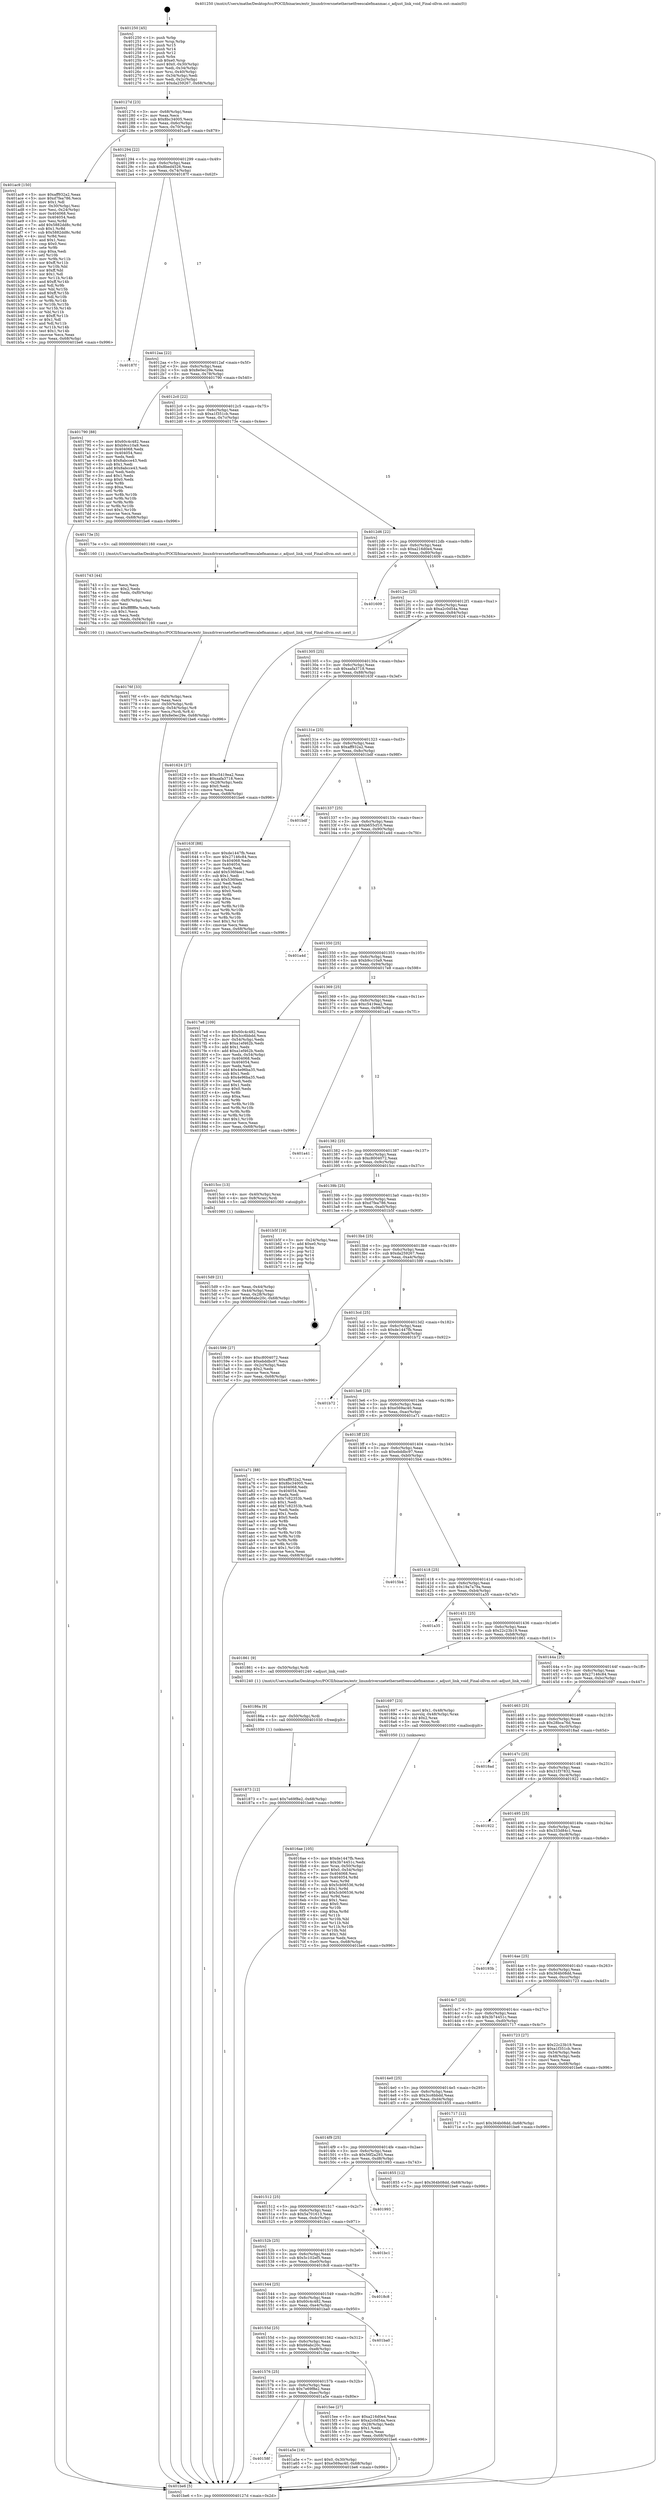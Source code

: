 digraph "0x401250" {
  label = "0x401250 (/mnt/c/Users/mathe/Desktop/tcc/POCII/binaries/extr_linuxdriversnetethernetfreescalefmanmac.c_adjust_link_void_Final-ollvm.out::main(0))"
  labelloc = "t"
  node[shape=record]

  Entry [label="",width=0.3,height=0.3,shape=circle,fillcolor=black,style=filled]
  "0x40127d" [label="{
     0x40127d [23]\l
     | [instrs]\l
     &nbsp;&nbsp;0x40127d \<+3\>: mov -0x68(%rbp),%eax\l
     &nbsp;&nbsp;0x401280 \<+2\>: mov %eax,%ecx\l
     &nbsp;&nbsp;0x401282 \<+6\>: sub $0x8bc34005,%ecx\l
     &nbsp;&nbsp;0x401288 \<+3\>: mov %eax,-0x6c(%rbp)\l
     &nbsp;&nbsp;0x40128b \<+3\>: mov %ecx,-0x70(%rbp)\l
     &nbsp;&nbsp;0x40128e \<+6\>: je 0000000000401ac9 \<main+0x879\>\l
  }"]
  "0x401ac9" [label="{
     0x401ac9 [150]\l
     | [instrs]\l
     &nbsp;&nbsp;0x401ac9 \<+5\>: mov $0xaff932a2,%eax\l
     &nbsp;&nbsp;0x401ace \<+5\>: mov $0xd7fea786,%ecx\l
     &nbsp;&nbsp;0x401ad3 \<+2\>: mov $0x1,%dl\l
     &nbsp;&nbsp;0x401ad5 \<+3\>: mov -0x30(%rbp),%esi\l
     &nbsp;&nbsp;0x401ad8 \<+3\>: mov %esi,-0x24(%rbp)\l
     &nbsp;&nbsp;0x401adb \<+7\>: mov 0x404068,%esi\l
     &nbsp;&nbsp;0x401ae2 \<+7\>: mov 0x404054,%edi\l
     &nbsp;&nbsp;0x401ae9 \<+3\>: mov %esi,%r8d\l
     &nbsp;&nbsp;0x401aec \<+7\>: add $0x5882dd8c,%r8d\l
     &nbsp;&nbsp;0x401af3 \<+4\>: sub $0x1,%r8d\l
     &nbsp;&nbsp;0x401af7 \<+7\>: sub $0x5882dd8c,%r8d\l
     &nbsp;&nbsp;0x401afe \<+4\>: imul %r8d,%esi\l
     &nbsp;&nbsp;0x401b02 \<+3\>: and $0x1,%esi\l
     &nbsp;&nbsp;0x401b05 \<+3\>: cmp $0x0,%esi\l
     &nbsp;&nbsp;0x401b08 \<+4\>: sete %r9b\l
     &nbsp;&nbsp;0x401b0c \<+3\>: cmp $0xa,%edi\l
     &nbsp;&nbsp;0x401b0f \<+4\>: setl %r10b\l
     &nbsp;&nbsp;0x401b13 \<+3\>: mov %r9b,%r11b\l
     &nbsp;&nbsp;0x401b16 \<+4\>: xor $0xff,%r11b\l
     &nbsp;&nbsp;0x401b1a \<+3\>: mov %r10b,%bl\l
     &nbsp;&nbsp;0x401b1d \<+3\>: xor $0xff,%bl\l
     &nbsp;&nbsp;0x401b20 \<+3\>: xor $0x1,%dl\l
     &nbsp;&nbsp;0x401b23 \<+3\>: mov %r11b,%r14b\l
     &nbsp;&nbsp;0x401b26 \<+4\>: and $0xff,%r14b\l
     &nbsp;&nbsp;0x401b2a \<+3\>: and %dl,%r9b\l
     &nbsp;&nbsp;0x401b2d \<+3\>: mov %bl,%r15b\l
     &nbsp;&nbsp;0x401b30 \<+4\>: and $0xff,%r15b\l
     &nbsp;&nbsp;0x401b34 \<+3\>: and %dl,%r10b\l
     &nbsp;&nbsp;0x401b37 \<+3\>: or %r9b,%r14b\l
     &nbsp;&nbsp;0x401b3a \<+3\>: or %r10b,%r15b\l
     &nbsp;&nbsp;0x401b3d \<+3\>: xor %r15b,%r14b\l
     &nbsp;&nbsp;0x401b40 \<+3\>: or %bl,%r11b\l
     &nbsp;&nbsp;0x401b43 \<+4\>: xor $0xff,%r11b\l
     &nbsp;&nbsp;0x401b47 \<+3\>: or $0x1,%dl\l
     &nbsp;&nbsp;0x401b4a \<+3\>: and %dl,%r11b\l
     &nbsp;&nbsp;0x401b4d \<+3\>: or %r11b,%r14b\l
     &nbsp;&nbsp;0x401b50 \<+4\>: test $0x1,%r14b\l
     &nbsp;&nbsp;0x401b54 \<+3\>: cmovne %ecx,%eax\l
     &nbsp;&nbsp;0x401b57 \<+3\>: mov %eax,-0x68(%rbp)\l
     &nbsp;&nbsp;0x401b5a \<+5\>: jmp 0000000000401be6 \<main+0x996\>\l
  }"]
  "0x401294" [label="{
     0x401294 [22]\l
     | [instrs]\l
     &nbsp;&nbsp;0x401294 \<+5\>: jmp 0000000000401299 \<main+0x49\>\l
     &nbsp;&nbsp;0x401299 \<+3\>: mov -0x6c(%rbp),%eax\l
     &nbsp;&nbsp;0x40129c \<+5\>: sub $0x8bed4526,%eax\l
     &nbsp;&nbsp;0x4012a1 \<+3\>: mov %eax,-0x74(%rbp)\l
     &nbsp;&nbsp;0x4012a4 \<+6\>: je 000000000040187f \<main+0x62f\>\l
  }"]
  Exit [label="",width=0.3,height=0.3,shape=circle,fillcolor=black,style=filled,peripheries=2]
  "0x40187f" [label="{
     0x40187f\l
  }", style=dashed]
  "0x4012aa" [label="{
     0x4012aa [22]\l
     | [instrs]\l
     &nbsp;&nbsp;0x4012aa \<+5\>: jmp 00000000004012af \<main+0x5f\>\l
     &nbsp;&nbsp;0x4012af \<+3\>: mov -0x6c(%rbp),%eax\l
     &nbsp;&nbsp;0x4012b2 \<+5\>: sub $0x8e0ec29e,%eax\l
     &nbsp;&nbsp;0x4012b7 \<+3\>: mov %eax,-0x78(%rbp)\l
     &nbsp;&nbsp;0x4012ba \<+6\>: je 0000000000401790 \<main+0x540\>\l
  }"]
  "0x40158f" [label="{
     0x40158f\l
  }", style=dashed]
  "0x401790" [label="{
     0x401790 [88]\l
     | [instrs]\l
     &nbsp;&nbsp;0x401790 \<+5\>: mov $0x60c4c482,%eax\l
     &nbsp;&nbsp;0x401795 \<+5\>: mov $0xb9cc10a9,%ecx\l
     &nbsp;&nbsp;0x40179a \<+7\>: mov 0x404068,%edx\l
     &nbsp;&nbsp;0x4017a1 \<+7\>: mov 0x404054,%esi\l
     &nbsp;&nbsp;0x4017a8 \<+2\>: mov %edx,%edi\l
     &nbsp;&nbsp;0x4017aa \<+6\>: sub $0x8abcce43,%edi\l
     &nbsp;&nbsp;0x4017b0 \<+3\>: sub $0x1,%edi\l
     &nbsp;&nbsp;0x4017b3 \<+6\>: add $0x8abcce43,%edi\l
     &nbsp;&nbsp;0x4017b9 \<+3\>: imul %edi,%edx\l
     &nbsp;&nbsp;0x4017bc \<+3\>: and $0x1,%edx\l
     &nbsp;&nbsp;0x4017bf \<+3\>: cmp $0x0,%edx\l
     &nbsp;&nbsp;0x4017c2 \<+4\>: sete %r8b\l
     &nbsp;&nbsp;0x4017c6 \<+3\>: cmp $0xa,%esi\l
     &nbsp;&nbsp;0x4017c9 \<+4\>: setl %r9b\l
     &nbsp;&nbsp;0x4017cd \<+3\>: mov %r8b,%r10b\l
     &nbsp;&nbsp;0x4017d0 \<+3\>: and %r9b,%r10b\l
     &nbsp;&nbsp;0x4017d3 \<+3\>: xor %r9b,%r8b\l
     &nbsp;&nbsp;0x4017d6 \<+3\>: or %r8b,%r10b\l
     &nbsp;&nbsp;0x4017d9 \<+4\>: test $0x1,%r10b\l
     &nbsp;&nbsp;0x4017dd \<+3\>: cmovne %ecx,%eax\l
     &nbsp;&nbsp;0x4017e0 \<+3\>: mov %eax,-0x68(%rbp)\l
     &nbsp;&nbsp;0x4017e3 \<+5\>: jmp 0000000000401be6 \<main+0x996\>\l
  }"]
  "0x4012c0" [label="{
     0x4012c0 [22]\l
     | [instrs]\l
     &nbsp;&nbsp;0x4012c0 \<+5\>: jmp 00000000004012c5 \<main+0x75\>\l
     &nbsp;&nbsp;0x4012c5 \<+3\>: mov -0x6c(%rbp),%eax\l
     &nbsp;&nbsp;0x4012c8 \<+5\>: sub $0xa1f351cb,%eax\l
     &nbsp;&nbsp;0x4012cd \<+3\>: mov %eax,-0x7c(%rbp)\l
     &nbsp;&nbsp;0x4012d0 \<+6\>: je 000000000040173e \<main+0x4ee\>\l
  }"]
  "0x401a5e" [label="{
     0x401a5e [19]\l
     | [instrs]\l
     &nbsp;&nbsp;0x401a5e \<+7\>: movl $0x0,-0x30(%rbp)\l
     &nbsp;&nbsp;0x401a65 \<+7\>: movl $0xe569ac40,-0x68(%rbp)\l
     &nbsp;&nbsp;0x401a6c \<+5\>: jmp 0000000000401be6 \<main+0x996\>\l
  }"]
  "0x40173e" [label="{
     0x40173e [5]\l
     | [instrs]\l
     &nbsp;&nbsp;0x40173e \<+5\>: call 0000000000401160 \<next_i\>\l
     | [calls]\l
     &nbsp;&nbsp;0x401160 \{1\} (/mnt/c/Users/mathe/Desktop/tcc/POCII/binaries/extr_linuxdriversnetethernetfreescalefmanmac.c_adjust_link_void_Final-ollvm.out::next_i)\l
  }"]
  "0x4012d6" [label="{
     0x4012d6 [22]\l
     | [instrs]\l
     &nbsp;&nbsp;0x4012d6 \<+5\>: jmp 00000000004012db \<main+0x8b\>\l
     &nbsp;&nbsp;0x4012db \<+3\>: mov -0x6c(%rbp),%eax\l
     &nbsp;&nbsp;0x4012de \<+5\>: sub $0xa216d0e4,%eax\l
     &nbsp;&nbsp;0x4012e3 \<+3\>: mov %eax,-0x80(%rbp)\l
     &nbsp;&nbsp;0x4012e6 \<+6\>: je 0000000000401609 \<main+0x3b9\>\l
  }"]
  "0x401873" [label="{
     0x401873 [12]\l
     | [instrs]\l
     &nbsp;&nbsp;0x401873 \<+7\>: movl $0x7e69f8e2,-0x68(%rbp)\l
     &nbsp;&nbsp;0x40187a \<+5\>: jmp 0000000000401be6 \<main+0x996\>\l
  }"]
  "0x401609" [label="{
     0x401609\l
  }", style=dashed]
  "0x4012ec" [label="{
     0x4012ec [25]\l
     | [instrs]\l
     &nbsp;&nbsp;0x4012ec \<+5\>: jmp 00000000004012f1 \<main+0xa1\>\l
     &nbsp;&nbsp;0x4012f1 \<+3\>: mov -0x6c(%rbp),%eax\l
     &nbsp;&nbsp;0x4012f4 \<+5\>: sub $0xa2c0d54a,%eax\l
     &nbsp;&nbsp;0x4012f9 \<+6\>: mov %eax,-0x84(%rbp)\l
     &nbsp;&nbsp;0x4012ff \<+6\>: je 0000000000401624 \<main+0x3d4\>\l
  }"]
  "0x40186a" [label="{
     0x40186a [9]\l
     | [instrs]\l
     &nbsp;&nbsp;0x40186a \<+4\>: mov -0x50(%rbp),%rdi\l
     &nbsp;&nbsp;0x40186e \<+5\>: call 0000000000401030 \<free@plt\>\l
     | [calls]\l
     &nbsp;&nbsp;0x401030 \{1\} (unknown)\l
  }"]
  "0x401624" [label="{
     0x401624 [27]\l
     | [instrs]\l
     &nbsp;&nbsp;0x401624 \<+5\>: mov $0xc5419ea2,%eax\l
     &nbsp;&nbsp;0x401629 \<+5\>: mov $0xaafa3718,%ecx\l
     &nbsp;&nbsp;0x40162e \<+3\>: mov -0x28(%rbp),%edx\l
     &nbsp;&nbsp;0x401631 \<+3\>: cmp $0x0,%edx\l
     &nbsp;&nbsp;0x401634 \<+3\>: cmove %ecx,%eax\l
     &nbsp;&nbsp;0x401637 \<+3\>: mov %eax,-0x68(%rbp)\l
     &nbsp;&nbsp;0x40163a \<+5\>: jmp 0000000000401be6 \<main+0x996\>\l
  }"]
  "0x401305" [label="{
     0x401305 [25]\l
     | [instrs]\l
     &nbsp;&nbsp;0x401305 \<+5\>: jmp 000000000040130a \<main+0xba\>\l
     &nbsp;&nbsp;0x40130a \<+3\>: mov -0x6c(%rbp),%eax\l
     &nbsp;&nbsp;0x40130d \<+5\>: sub $0xaafa3718,%eax\l
     &nbsp;&nbsp;0x401312 \<+6\>: mov %eax,-0x88(%rbp)\l
     &nbsp;&nbsp;0x401318 \<+6\>: je 000000000040163f \<main+0x3ef\>\l
  }"]
  "0x40176f" [label="{
     0x40176f [33]\l
     | [instrs]\l
     &nbsp;&nbsp;0x40176f \<+6\>: mov -0xf4(%rbp),%ecx\l
     &nbsp;&nbsp;0x401775 \<+3\>: imul %eax,%ecx\l
     &nbsp;&nbsp;0x401778 \<+4\>: mov -0x50(%rbp),%rdi\l
     &nbsp;&nbsp;0x40177c \<+4\>: movslq -0x54(%rbp),%r8\l
     &nbsp;&nbsp;0x401780 \<+4\>: mov %ecx,(%rdi,%r8,4)\l
     &nbsp;&nbsp;0x401784 \<+7\>: movl $0x8e0ec29e,-0x68(%rbp)\l
     &nbsp;&nbsp;0x40178b \<+5\>: jmp 0000000000401be6 \<main+0x996\>\l
  }"]
  "0x40163f" [label="{
     0x40163f [88]\l
     | [instrs]\l
     &nbsp;&nbsp;0x40163f \<+5\>: mov $0xde1447fb,%eax\l
     &nbsp;&nbsp;0x401644 \<+5\>: mov $0x27146c84,%ecx\l
     &nbsp;&nbsp;0x401649 \<+7\>: mov 0x404068,%edx\l
     &nbsp;&nbsp;0x401650 \<+7\>: mov 0x404054,%esi\l
     &nbsp;&nbsp;0x401657 \<+2\>: mov %edx,%edi\l
     &nbsp;&nbsp;0x401659 \<+6\>: add $0x536f4ee1,%edi\l
     &nbsp;&nbsp;0x40165f \<+3\>: sub $0x1,%edi\l
     &nbsp;&nbsp;0x401662 \<+6\>: sub $0x536f4ee1,%edi\l
     &nbsp;&nbsp;0x401668 \<+3\>: imul %edi,%edx\l
     &nbsp;&nbsp;0x40166b \<+3\>: and $0x1,%edx\l
     &nbsp;&nbsp;0x40166e \<+3\>: cmp $0x0,%edx\l
     &nbsp;&nbsp;0x401671 \<+4\>: sete %r8b\l
     &nbsp;&nbsp;0x401675 \<+3\>: cmp $0xa,%esi\l
     &nbsp;&nbsp;0x401678 \<+4\>: setl %r9b\l
     &nbsp;&nbsp;0x40167c \<+3\>: mov %r8b,%r10b\l
     &nbsp;&nbsp;0x40167f \<+3\>: and %r9b,%r10b\l
     &nbsp;&nbsp;0x401682 \<+3\>: xor %r9b,%r8b\l
     &nbsp;&nbsp;0x401685 \<+3\>: or %r8b,%r10b\l
     &nbsp;&nbsp;0x401688 \<+4\>: test $0x1,%r10b\l
     &nbsp;&nbsp;0x40168c \<+3\>: cmovne %ecx,%eax\l
     &nbsp;&nbsp;0x40168f \<+3\>: mov %eax,-0x68(%rbp)\l
     &nbsp;&nbsp;0x401692 \<+5\>: jmp 0000000000401be6 \<main+0x996\>\l
  }"]
  "0x40131e" [label="{
     0x40131e [25]\l
     | [instrs]\l
     &nbsp;&nbsp;0x40131e \<+5\>: jmp 0000000000401323 \<main+0xd3\>\l
     &nbsp;&nbsp;0x401323 \<+3\>: mov -0x6c(%rbp),%eax\l
     &nbsp;&nbsp;0x401326 \<+5\>: sub $0xaff932a2,%eax\l
     &nbsp;&nbsp;0x40132b \<+6\>: mov %eax,-0x8c(%rbp)\l
     &nbsp;&nbsp;0x401331 \<+6\>: je 0000000000401bdf \<main+0x98f\>\l
  }"]
  "0x401743" [label="{
     0x401743 [44]\l
     | [instrs]\l
     &nbsp;&nbsp;0x401743 \<+2\>: xor %ecx,%ecx\l
     &nbsp;&nbsp;0x401745 \<+5\>: mov $0x2,%edx\l
     &nbsp;&nbsp;0x40174a \<+6\>: mov %edx,-0xf0(%rbp)\l
     &nbsp;&nbsp;0x401750 \<+1\>: cltd\l
     &nbsp;&nbsp;0x401751 \<+6\>: mov -0xf0(%rbp),%esi\l
     &nbsp;&nbsp;0x401757 \<+2\>: idiv %esi\l
     &nbsp;&nbsp;0x401759 \<+6\>: imul $0xfffffffe,%edx,%edx\l
     &nbsp;&nbsp;0x40175f \<+3\>: sub $0x1,%ecx\l
     &nbsp;&nbsp;0x401762 \<+2\>: sub %ecx,%edx\l
     &nbsp;&nbsp;0x401764 \<+6\>: mov %edx,-0xf4(%rbp)\l
     &nbsp;&nbsp;0x40176a \<+5\>: call 0000000000401160 \<next_i\>\l
     | [calls]\l
     &nbsp;&nbsp;0x401160 \{1\} (/mnt/c/Users/mathe/Desktop/tcc/POCII/binaries/extr_linuxdriversnetethernetfreescalefmanmac.c_adjust_link_void_Final-ollvm.out::next_i)\l
  }"]
  "0x401bdf" [label="{
     0x401bdf\l
  }", style=dashed]
  "0x401337" [label="{
     0x401337 [25]\l
     | [instrs]\l
     &nbsp;&nbsp;0x401337 \<+5\>: jmp 000000000040133c \<main+0xec\>\l
     &nbsp;&nbsp;0x40133c \<+3\>: mov -0x6c(%rbp),%eax\l
     &nbsp;&nbsp;0x40133f \<+5\>: sub $0xb655cf10,%eax\l
     &nbsp;&nbsp;0x401344 \<+6\>: mov %eax,-0x90(%rbp)\l
     &nbsp;&nbsp;0x40134a \<+6\>: je 0000000000401a4d \<main+0x7fd\>\l
  }"]
  "0x4016ae" [label="{
     0x4016ae [105]\l
     | [instrs]\l
     &nbsp;&nbsp;0x4016ae \<+5\>: mov $0xde1447fb,%ecx\l
     &nbsp;&nbsp;0x4016b3 \<+5\>: mov $0x3b74451c,%edx\l
     &nbsp;&nbsp;0x4016b8 \<+4\>: mov %rax,-0x50(%rbp)\l
     &nbsp;&nbsp;0x4016bc \<+7\>: movl $0x0,-0x54(%rbp)\l
     &nbsp;&nbsp;0x4016c3 \<+7\>: mov 0x404068,%esi\l
     &nbsp;&nbsp;0x4016ca \<+8\>: mov 0x404054,%r8d\l
     &nbsp;&nbsp;0x4016d2 \<+3\>: mov %esi,%r9d\l
     &nbsp;&nbsp;0x4016d5 \<+7\>: sub $0x5cb06536,%r9d\l
     &nbsp;&nbsp;0x4016dc \<+4\>: sub $0x1,%r9d\l
     &nbsp;&nbsp;0x4016e0 \<+7\>: add $0x5cb06536,%r9d\l
     &nbsp;&nbsp;0x4016e7 \<+4\>: imul %r9d,%esi\l
     &nbsp;&nbsp;0x4016eb \<+3\>: and $0x1,%esi\l
     &nbsp;&nbsp;0x4016ee \<+3\>: cmp $0x0,%esi\l
     &nbsp;&nbsp;0x4016f1 \<+4\>: sete %r10b\l
     &nbsp;&nbsp;0x4016f5 \<+4\>: cmp $0xa,%r8d\l
     &nbsp;&nbsp;0x4016f9 \<+4\>: setl %r11b\l
     &nbsp;&nbsp;0x4016fd \<+3\>: mov %r10b,%bl\l
     &nbsp;&nbsp;0x401700 \<+3\>: and %r11b,%bl\l
     &nbsp;&nbsp;0x401703 \<+3\>: xor %r11b,%r10b\l
     &nbsp;&nbsp;0x401706 \<+3\>: or %r10b,%bl\l
     &nbsp;&nbsp;0x401709 \<+3\>: test $0x1,%bl\l
     &nbsp;&nbsp;0x40170c \<+3\>: cmovne %edx,%ecx\l
     &nbsp;&nbsp;0x40170f \<+3\>: mov %ecx,-0x68(%rbp)\l
     &nbsp;&nbsp;0x401712 \<+5\>: jmp 0000000000401be6 \<main+0x996\>\l
  }"]
  "0x401a4d" [label="{
     0x401a4d\l
  }", style=dashed]
  "0x401350" [label="{
     0x401350 [25]\l
     | [instrs]\l
     &nbsp;&nbsp;0x401350 \<+5\>: jmp 0000000000401355 \<main+0x105\>\l
     &nbsp;&nbsp;0x401355 \<+3\>: mov -0x6c(%rbp),%eax\l
     &nbsp;&nbsp;0x401358 \<+5\>: sub $0xb9cc10a9,%eax\l
     &nbsp;&nbsp;0x40135d \<+6\>: mov %eax,-0x94(%rbp)\l
     &nbsp;&nbsp;0x401363 \<+6\>: je 00000000004017e8 \<main+0x598\>\l
  }"]
  "0x401576" [label="{
     0x401576 [25]\l
     | [instrs]\l
     &nbsp;&nbsp;0x401576 \<+5\>: jmp 000000000040157b \<main+0x32b\>\l
     &nbsp;&nbsp;0x40157b \<+3\>: mov -0x6c(%rbp),%eax\l
     &nbsp;&nbsp;0x40157e \<+5\>: sub $0x7e69f8e2,%eax\l
     &nbsp;&nbsp;0x401583 \<+6\>: mov %eax,-0xec(%rbp)\l
     &nbsp;&nbsp;0x401589 \<+6\>: je 0000000000401a5e \<main+0x80e\>\l
  }"]
  "0x4017e8" [label="{
     0x4017e8 [109]\l
     | [instrs]\l
     &nbsp;&nbsp;0x4017e8 \<+5\>: mov $0x60c4c482,%eax\l
     &nbsp;&nbsp;0x4017ed \<+5\>: mov $0x3cc6bbdd,%ecx\l
     &nbsp;&nbsp;0x4017f2 \<+3\>: mov -0x54(%rbp),%edx\l
     &nbsp;&nbsp;0x4017f5 \<+6\>: sub $0xa1ef462b,%edx\l
     &nbsp;&nbsp;0x4017fb \<+3\>: add $0x1,%edx\l
     &nbsp;&nbsp;0x4017fe \<+6\>: add $0xa1ef462b,%edx\l
     &nbsp;&nbsp;0x401804 \<+3\>: mov %edx,-0x54(%rbp)\l
     &nbsp;&nbsp;0x401807 \<+7\>: mov 0x404068,%edx\l
     &nbsp;&nbsp;0x40180e \<+7\>: mov 0x404054,%esi\l
     &nbsp;&nbsp;0x401815 \<+2\>: mov %edx,%edi\l
     &nbsp;&nbsp;0x401817 \<+6\>: add $0x4e96ba35,%edi\l
     &nbsp;&nbsp;0x40181d \<+3\>: sub $0x1,%edi\l
     &nbsp;&nbsp;0x401820 \<+6\>: sub $0x4e96ba35,%edi\l
     &nbsp;&nbsp;0x401826 \<+3\>: imul %edi,%edx\l
     &nbsp;&nbsp;0x401829 \<+3\>: and $0x1,%edx\l
     &nbsp;&nbsp;0x40182c \<+3\>: cmp $0x0,%edx\l
     &nbsp;&nbsp;0x40182f \<+4\>: sete %r8b\l
     &nbsp;&nbsp;0x401833 \<+3\>: cmp $0xa,%esi\l
     &nbsp;&nbsp;0x401836 \<+4\>: setl %r9b\l
     &nbsp;&nbsp;0x40183a \<+3\>: mov %r8b,%r10b\l
     &nbsp;&nbsp;0x40183d \<+3\>: and %r9b,%r10b\l
     &nbsp;&nbsp;0x401840 \<+3\>: xor %r9b,%r8b\l
     &nbsp;&nbsp;0x401843 \<+3\>: or %r8b,%r10b\l
     &nbsp;&nbsp;0x401846 \<+4\>: test $0x1,%r10b\l
     &nbsp;&nbsp;0x40184a \<+3\>: cmovne %ecx,%eax\l
     &nbsp;&nbsp;0x40184d \<+3\>: mov %eax,-0x68(%rbp)\l
     &nbsp;&nbsp;0x401850 \<+5\>: jmp 0000000000401be6 \<main+0x996\>\l
  }"]
  "0x401369" [label="{
     0x401369 [25]\l
     | [instrs]\l
     &nbsp;&nbsp;0x401369 \<+5\>: jmp 000000000040136e \<main+0x11e\>\l
     &nbsp;&nbsp;0x40136e \<+3\>: mov -0x6c(%rbp),%eax\l
     &nbsp;&nbsp;0x401371 \<+5\>: sub $0xc5419ea2,%eax\l
     &nbsp;&nbsp;0x401376 \<+6\>: mov %eax,-0x98(%rbp)\l
     &nbsp;&nbsp;0x40137c \<+6\>: je 0000000000401a41 \<main+0x7f1\>\l
  }"]
  "0x4015ee" [label="{
     0x4015ee [27]\l
     | [instrs]\l
     &nbsp;&nbsp;0x4015ee \<+5\>: mov $0xa216d0e4,%eax\l
     &nbsp;&nbsp;0x4015f3 \<+5\>: mov $0xa2c0d54a,%ecx\l
     &nbsp;&nbsp;0x4015f8 \<+3\>: mov -0x28(%rbp),%edx\l
     &nbsp;&nbsp;0x4015fb \<+3\>: cmp $0x1,%edx\l
     &nbsp;&nbsp;0x4015fe \<+3\>: cmovl %ecx,%eax\l
     &nbsp;&nbsp;0x401601 \<+3\>: mov %eax,-0x68(%rbp)\l
     &nbsp;&nbsp;0x401604 \<+5\>: jmp 0000000000401be6 \<main+0x996\>\l
  }"]
  "0x401a41" [label="{
     0x401a41\l
  }", style=dashed]
  "0x401382" [label="{
     0x401382 [25]\l
     | [instrs]\l
     &nbsp;&nbsp;0x401382 \<+5\>: jmp 0000000000401387 \<main+0x137\>\l
     &nbsp;&nbsp;0x401387 \<+3\>: mov -0x6c(%rbp),%eax\l
     &nbsp;&nbsp;0x40138a \<+5\>: sub $0xc8004072,%eax\l
     &nbsp;&nbsp;0x40138f \<+6\>: mov %eax,-0x9c(%rbp)\l
     &nbsp;&nbsp;0x401395 \<+6\>: je 00000000004015cc \<main+0x37c\>\l
  }"]
  "0x40155d" [label="{
     0x40155d [25]\l
     | [instrs]\l
     &nbsp;&nbsp;0x40155d \<+5\>: jmp 0000000000401562 \<main+0x312\>\l
     &nbsp;&nbsp;0x401562 \<+3\>: mov -0x6c(%rbp),%eax\l
     &nbsp;&nbsp;0x401565 \<+5\>: sub $0x66abc20c,%eax\l
     &nbsp;&nbsp;0x40156a \<+6\>: mov %eax,-0xe8(%rbp)\l
     &nbsp;&nbsp;0x401570 \<+6\>: je 00000000004015ee \<main+0x39e\>\l
  }"]
  "0x4015cc" [label="{
     0x4015cc [13]\l
     | [instrs]\l
     &nbsp;&nbsp;0x4015cc \<+4\>: mov -0x40(%rbp),%rax\l
     &nbsp;&nbsp;0x4015d0 \<+4\>: mov 0x8(%rax),%rdi\l
     &nbsp;&nbsp;0x4015d4 \<+5\>: call 0000000000401060 \<atoi@plt\>\l
     | [calls]\l
     &nbsp;&nbsp;0x401060 \{1\} (unknown)\l
  }"]
  "0x40139b" [label="{
     0x40139b [25]\l
     | [instrs]\l
     &nbsp;&nbsp;0x40139b \<+5\>: jmp 00000000004013a0 \<main+0x150\>\l
     &nbsp;&nbsp;0x4013a0 \<+3\>: mov -0x6c(%rbp),%eax\l
     &nbsp;&nbsp;0x4013a3 \<+5\>: sub $0xd7fea786,%eax\l
     &nbsp;&nbsp;0x4013a8 \<+6\>: mov %eax,-0xa0(%rbp)\l
     &nbsp;&nbsp;0x4013ae \<+6\>: je 0000000000401b5f \<main+0x90f\>\l
  }"]
  "0x401ba0" [label="{
     0x401ba0\l
  }", style=dashed]
  "0x401b5f" [label="{
     0x401b5f [19]\l
     | [instrs]\l
     &nbsp;&nbsp;0x401b5f \<+3\>: mov -0x24(%rbp),%eax\l
     &nbsp;&nbsp;0x401b62 \<+7\>: add $0xe0,%rsp\l
     &nbsp;&nbsp;0x401b69 \<+1\>: pop %rbx\l
     &nbsp;&nbsp;0x401b6a \<+2\>: pop %r12\l
     &nbsp;&nbsp;0x401b6c \<+2\>: pop %r14\l
     &nbsp;&nbsp;0x401b6e \<+2\>: pop %r15\l
     &nbsp;&nbsp;0x401b70 \<+1\>: pop %rbp\l
     &nbsp;&nbsp;0x401b71 \<+1\>: ret\l
  }"]
  "0x4013b4" [label="{
     0x4013b4 [25]\l
     | [instrs]\l
     &nbsp;&nbsp;0x4013b4 \<+5\>: jmp 00000000004013b9 \<main+0x169\>\l
     &nbsp;&nbsp;0x4013b9 \<+3\>: mov -0x6c(%rbp),%eax\l
     &nbsp;&nbsp;0x4013bc \<+5\>: sub $0xda259267,%eax\l
     &nbsp;&nbsp;0x4013c1 \<+6\>: mov %eax,-0xa4(%rbp)\l
     &nbsp;&nbsp;0x4013c7 \<+6\>: je 0000000000401599 \<main+0x349\>\l
  }"]
  "0x401544" [label="{
     0x401544 [25]\l
     | [instrs]\l
     &nbsp;&nbsp;0x401544 \<+5\>: jmp 0000000000401549 \<main+0x2f9\>\l
     &nbsp;&nbsp;0x401549 \<+3\>: mov -0x6c(%rbp),%eax\l
     &nbsp;&nbsp;0x40154c \<+5\>: sub $0x60c4c482,%eax\l
     &nbsp;&nbsp;0x401551 \<+6\>: mov %eax,-0xe4(%rbp)\l
     &nbsp;&nbsp;0x401557 \<+6\>: je 0000000000401ba0 \<main+0x950\>\l
  }"]
  "0x401599" [label="{
     0x401599 [27]\l
     | [instrs]\l
     &nbsp;&nbsp;0x401599 \<+5\>: mov $0xc8004072,%eax\l
     &nbsp;&nbsp;0x40159e \<+5\>: mov $0xebddbc97,%ecx\l
     &nbsp;&nbsp;0x4015a3 \<+3\>: mov -0x2c(%rbp),%edx\l
     &nbsp;&nbsp;0x4015a6 \<+3\>: cmp $0x2,%edx\l
     &nbsp;&nbsp;0x4015a9 \<+3\>: cmovne %ecx,%eax\l
     &nbsp;&nbsp;0x4015ac \<+3\>: mov %eax,-0x68(%rbp)\l
     &nbsp;&nbsp;0x4015af \<+5\>: jmp 0000000000401be6 \<main+0x996\>\l
  }"]
  "0x4013cd" [label="{
     0x4013cd [25]\l
     | [instrs]\l
     &nbsp;&nbsp;0x4013cd \<+5\>: jmp 00000000004013d2 \<main+0x182\>\l
     &nbsp;&nbsp;0x4013d2 \<+3\>: mov -0x6c(%rbp),%eax\l
     &nbsp;&nbsp;0x4013d5 \<+5\>: sub $0xde1447fb,%eax\l
     &nbsp;&nbsp;0x4013da \<+6\>: mov %eax,-0xa8(%rbp)\l
     &nbsp;&nbsp;0x4013e0 \<+6\>: je 0000000000401b72 \<main+0x922\>\l
  }"]
  "0x401be6" [label="{
     0x401be6 [5]\l
     | [instrs]\l
     &nbsp;&nbsp;0x401be6 \<+5\>: jmp 000000000040127d \<main+0x2d\>\l
  }"]
  "0x401250" [label="{
     0x401250 [45]\l
     | [instrs]\l
     &nbsp;&nbsp;0x401250 \<+1\>: push %rbp\l
     &nbsp;&nbsp;0x401251 \<+3\>: mov %rsp,%rbp\l
     &nbsp;&nbsp;0x401254 \<+2\>: push %r15\l
     &nbsp;&nbsp;0x401256 \<+2\>: push %r14\l
     &nbsp;&nbsp;0x401258 \<+2\>: push %r12\l
     &nbsp;&nbsp;0x40125a \<+1\>: push %rbx\l
     &nbsp;&nbsp;0x40125b \<+7\>: sub $0xe0,%rsp\l
     &nbsp;&nbsp;0x401262 \<+7\>: movl $0x0,-0x30(%rbp)\l
     &nbsp;&nbsp;0x401269 \<+3\>: mov %edi,-0x34(%rbp)\l
     &nbsp;&nbsp;0x40126c \<+4\>: mov %rsi,-0x40(%rbp)\l
     &nbsp;&nbsp;0x401270 \<+3\>: mov -0x34(%rbp),%edi\l
     &nbsp;&nbsp;0x401273 \<+3\>: mov %edi,-0x2c(%rbp)\l
     &nbsp;&nbsp;0x401276 \<+7\>: movl $0xda259267,-0x68(%rbp)\l
  }"]
  "0x4015d9" [label="{
     0x4015d9 [21]\l
     | [instrs]\l
     &nbsp;&nbsp;0x4015d9 \<+3\>: mov %eax,-0x44(%rbp)\l
     &nbsp;&nbsp;0x4015dc \<+3\>: mov -0x44(%rbp),%eax\l
     &nbsp;&nbsp;0x4015df \<+3\>: mov %eax,-0x28(%rbp)\l
     &nbsp;&nbsp;0x4015e2 \<+7\>: movl $0x66abc20c,-0x68(%rbp)\l
     &nbsp;&nbsp;0x4015e9 \<+5\>: jmp 0000000000401be6 \<main+0x996\>\l
  }"]
  "0x4018c8" [label="{
     0x4018c8\l
  }", style=dashed]
  "0x401b72" [label="{
     0x401b72\l
  }", style=dashed]
  "0x4013e6" [label="{
     0x4013e6 [25]\l
     | [instrs]\l
     &nbsp;&nbsp;0x4013e6 \<+5\>: jmp 00000000004013eb \<main+0x19b\>\l
     &nbsp;&nbsp;0x4013eb \<+3\>: mov -0x6c(%rbp),%eax\l
     &nbsp;&nbsp;0x4013ee \<+5\>: sub $0xe569ac40,%eax\l
     &nbsp;&nbsp;0x4013f3 \<+6\>: mov %eax,-0xac(%rbp)\l
     &nbsp;&nbsp;0x4013f9 \<+6\>: je 0000000000401a71 \<main+0x821\>\l
  }"]
  "0x40152b" [label="{
     0x40152b [25]\l
     | [instrs]\l
     &nbsp;&nbsp;0x40152b \<+5\>: jmp 0000000000401530 \<main+0x2e0\>\l
     &nbsp;&nbsp;0x401530 \<+3\>: mov -0x6c(%rbp),%eax\l
     &nbsp;&nbsp;0x401533 \<+5\>: sub $0x5c102ef5,%eax\l
     &nbsp;&nbsp;0x401538 \<+6\>: mov %eax,-0xe0(%rbp)\l
     &nbsp;&nbsp;0x40153e \<+6\>: je 00000000004018c8 \<main+0x678\>\l
  }"]
  "0x401a71" [label="{
     0x401a71 [88]\l
     | [instrs]\l
     &nbsp;&nbsp;0x401a71 \<+5\>: mov $0xaff932a2,%eax\l
     &nbsp;&nbsp;0x401a76 \<+5\>: mov $0x8bc34005,%ecx\l
     &nbsp;&nbsp;0x401a7b \<+7\>: mov 0x404068,%edx\l
     &nbsp;&nbsp;0x401a82 \<+7\>: mov 0x404054,%esi\l
     &nbsp;&nbsp;0x401a89 \<+2\>: mov %edx,%edi\l
     &nbsp;&nbsp;0x401a8b \<+6\>: sub $0x7c82353b,%edi\l
     &nbsp;&nbsp;0x401a91 \<+3\>: sub $0x1,%edi\l
     &nbsp;&nbsp;0x401a94 \<+6\>: add $0x7c82353b,%edi\l
     &nbsp;&nbsp;0x401a9a \<+3\>: imul %edi,%edx\l
     &nbsp;&nbsp;0x401a9d \<+3\>: and $0x1,%edx\l
     &nbsp;&nbsp;0x401aa0 \<+3\>: cmp $0x0,%edx\l
     &nbsp;&nbsp;0x401aa3 \<+4\>: sete %r8b\l
     &nbsp;&nbsp;0x401aa7 \<+3\>: cmp $0xa,%esi\l
     &nbsp;&nbsp;0x401aaa \<+4\>: setl %r9b\l
     &nbsp;&nbsp;0x401aae \<+3\>: mov %r8b,%r10b\l
     &nbsp;&nbsp;0x401ab1 \<+3\>: and %r9b,%r10b\l
     &nbsp;&nbsp;0x401ab4 \<+3\>: xor %r9b,%r8b\l
     &nbsp;&nbsp;0x401ab7 \<+3\>: or %r8b,%r10b\l
     &nbsp;&nbsp;0x401aba \<+4\>: test $0x1,%r10b\l
     &nbsp;&nbsp;0x401abe \<+3\>: cmovne %ecx,%eax\l
     &nbsp;&nbsp;0x401ac1 \<+3\>: mov %eax,-0x68(%rbp)\l
     &nbsp;&nbsp;0x401ac4 \<+5\>: jmp 0000000000401be6 \<main+0x996\>\l
  }"]
  "0x4013ff" [label="{
     0x4013ff [25]\l
     | [instrs]\l
     &nbsp;&nbsp;0x4013ff \<+5\>: jmp 0000000000401404 \<main+0x1b4\>\l
     &nbsp;&nbsp;0x401404 \<+3\>: mov -0x6c(%rbp),%eax\l
     &nbsp;&nbsp;0x401407 \<+5\>: sub $0xebddbc97,%eax\l
     &nbsp;&nbsp;0x40140c \<+6\>: mov %eax,-0xb0(%rbp)\l
     &nbsp;&nbsp;0x401412 \<+6\>: je 00000000004015b4 \<main+0x364\>\l
  }"]
  "0x401bc1" [label="{
     0x401bc1\l
  }", style=dashed]
  "0x4015b4" [label="{
     0x4015b4\l
  }", style=dashed]
  "0x401418" [label="{
     0x401418 [25]\l
     | [instrs]\l
     &nbsp;&nbsp;0x401418 \<+5\>: jmp 000000000040141d \<main+0x1cd\>\l
     &nbsp;&nbsp;0x40141d \<+3\>: mov -0x6c(%rbp),%eax\l
     &nbsp;&nbsp;0x401420 \<+5\>: sub $0x19a7a79a,%eax\l
     &nbsp;&nbsp;0x401425 \<+6\>: mov %eax,-0xb4(%rbp)\l
     &nbsp;&nbsp;0x40142b \<+6\>: je 0000000000401a35 \<main+0x7e5\>\l
  }"]
  "0x401512" [label="{
     0x401512 [25]\l
     | [instrs]\l
     &nbsp;&nbsp;0x401512 \<+5\>: jmp 0000000000401517 \<main+0x2c7\>\l
     &nbsp;&nbsp;0x401517 \<+3\>: mov -0x6c(%rbp),%eax\l
     &nbsp;&nbsp;0x40151a \<+5\>: sub $0x5a701613,%eax\l
     &nbsp;&nbsp;0x40151f \<+6\>: mov %eax,-0xdc(%rbp)\l
     &nbsp;&nbsp;0x401525 \<+6\>: je 0000000000401bc1 \<main+0x971\>\l
  }"]
  "0x401a35" [label="{
     0x401a35\l
  }", style=dashed]
  "0x401431" [label="{
     0x401431 [25]\l
     | [instrs]\l
     &nbsp;&nbsp;0x401431 \<+5\>: jmp 0000000000401436 \<main+0x1e6\>\l
     &nbsp;&nbsp;0x401436 \<+3\>: mov -0x6c(%rbp),%eax\l
     &nbsp;&nbsp;0x401439 \<+5\>: sub $0x22c23b19,%eax\l
     &nbsp;&nbsp;0x40143e \<+6\>: mov %eax,-0xb8(%rbp)\l
     &nbsp;&nbsp;0x401444 \<+6\>: je 0000000000401861 \<main+0x611\>\l
  }"]
  "0x401993" [label="{
     0x401993\l
  }", style=dashed]
  "0x401861" [label="{
     0x401861 [9]\l
     | [instrs]\l
     &nbsp;&nbsp;0x401861 \<+4\>: mov -0x50(%rbp),%rdi\l
     &nbsp;&nbsp;0x401865 \<+5\>: call 0000000000401240 \<adjust_link_void\>\l
     | [calls]\l
     &nbsp;&nbsp;0x401240 \{1\} (/mnt/c/Users/mathe/Desktop/tcc/POCII/binaries/extr_linuxdriversnetethernetfreescalefmanmac.c_adjust_link_void_Final-ollvm.out::adjust_link_void)\l
  }"]
  "0x40144a" [label="{
     0x40144a [25]\l
     | [instrs]\l
     &nbsp;&nbsp;0x40144a \<+5\>: jmp 000000000040144f \<main+0x1ff\>\l
     &nbsp;&nbsp;0x40144f \<+3\>: mov -0x6c(%rbp),%eax\l
     &nbsp;&nbsp;0x401452 \<+5\>: sub $0x27146c84,%eax\l
     &nbsp;&nbsp;0x401457 \<+6\>: mov %eax,-0xbc(%rbp)\l
     &nbsp;&nbsp;0x40145d \<+6\>: je 0000000000401697 \<main+0x447\>\l
  }"]
  "0x4014f9" [label="{
     0x4014f9 [25]\l
     | [instrs]\l
     &nbsp;&nbsp;0x4014f9 \<+5\>: jmp 00000000004014fe \<main+0x2ae\>\l
     &nbsp;&nbsp;0x4014fe \<+3\>: mov -0x6c(%rbp),%eax\l
     &nbsp;&nbsp;0x401501 \<+5\>: sub $0x56f2a293,%eax\l
     &nbsp;&nbsp;0x401506 \<+6\>: mov %eax,-0xd8(%rbp)\l
     &nbsp;&nbsp;0x40150c \<+6\>: je 0000000000401993 \<main+0x743\>\l
  }"]
  "0x401697" [label="{
     0x401697 [23]\l
     | [instrs]\l
     &nbsp;&nbsp;0x401697 \<+7\>: movl $0x1,-0x48(%rbp)\l
     &nbsp;&nbsp;0x40169e \<+4\>: movslq -0x48(%rbp),%rax\l
     &nbsp;&nbsp;0x4016a2 \<+4\>: shl $0x2,%rax\l
     &nbsp;&nbsp;0x4016a6 \<+3\>: mov %rax,%rdi\l
     &nbsp;&nbsp;0x4016a9 \<+5\>: call 0000000000401050 \<malloc@plt\>\l
     | [calls]\l
     &nbsp;&nbsp;0x401050 \{1\} (unknown)\l
  }"]
  "0x401463" [label="{
     0x401463 [25]\l
     | [instrs]\l
     &nbsp;&nbsp;0x401463 \<+5\>: jmp 0000000000401468 \<main+0x218\>\l
     &nbsp;&nbsp;0x401468 \<+3\>: mov -0x6c(%rbp),%eax\l
     &nbsp;&nbsp;0x40146b \<+5\>: sub $0x28bca76d,%eax\l
     &nbsp;&nbsp;0x401470 \<+6\>: mov %eax,-0xc0(%rbp)\l
     &nbsp;&nbsp;0x401476 \<+6\>: je 00000000004018ad \<main+0x65d\>\l
  }"]
  "0x401855" [label="{
     0x401855 [12]\l
     | [instrs]\l
     &nbsp;&nbsp;0x401855 \<+7\>: movl $0x364b08dd,-0x68(%rbp)\l
     &nbsp;&nbsp;0x40185c \<+5\>: jmp 0000000000401be6 \<main+0x996\>\l
  }"]
  "0x4018ad" [label="{
     0x4018ad\l
  }", style=dashed]
  "0x40147c" [label="{
     0x40147c [25]\l
     | [instrs]\l
     &nbsp;&nbsp;0x40147c \<+5\>: jmp 0000000000401481 \<main+0x231\>\l
     &nbsp;&nbsp;0x401481 \<+3\>: mov -0x6c(%rbp),%eax\l
     &nbsp;&nbsp;0x401484 \<+5\>: sub $0x31f37832,%eax\l
     &nbsp;&nbsp;0x401489 \<+6\>: mov %eax,-0xc4(%rbp)\l
     &nbsp;&nbsp;0x40148f \<+6\>: je 0000000000401922 \<main+0x6d2\>\l
  }"]
  "0x4014e0" [label="{
     0x4014e0 [25]\l
     | [instrs]\l
     &nbsp;&nbsp;0x4014e0 \<+5\>: jmp 00000000004014e5 \<main+0x295\>\l
     &nbsp;&nbsp;0x4014e5 \<+3\>: mov -0x6c(%rbp),%eax\l
     &nbsp;&nbsp;0x4014e8 \<+5\>: sub $0x3cc6bbdd,%eax\l
     &nbsp;&nbsp;0x4014ed \<+6\>: mov %eax,-0xd4(%rbp)\l
     &nbsp;&nbsp;0x4014f3 \<+6\>: je 0000000000401855 \<main+0x605\>\l
  }"]
  "0x401922" [label="{
     0x401922\l
  }", style=dashed]
  "0x401495" [label="{
     0x401495 [25]\l
     | [instrs]\l
     &nbsp;&nbsp;0x401495 \<+5\>: jmp 000000000040149a \<main+0x24a\>\l
     &nbsp;&nbsp;0x40149a \<+3\>: mov -0x6c(%rbp),%eax\l
     &nbsp;&nbsp;0x40149d \<+5\>: sub $0x333d84c1,%eax\l
     &nbsp;&nbsp;0x4014a2 \<+6\>: mov %eax,-0xc8(%rbp)\l
     &nbsp;&nbsp;0x4014a8 \<+6\>: je 000000000040193b \<main+0x6eb\>\l
  }"]
  "0x401717" [label="{
     0x401717 [12]\l
     | [instrs]\l
     &nbsp;&nbsp;0x401717 \<+7\>: movl $0x364b08dd,-0x68(%rbp)\l
     &nbsp;&nbsp;0x40171e \<+5\>: jmp 0000000000401be6 \<main+0x996\>\l
  }"]
  "0x40193b" [label="{
     0x40193b\l
  }", style=dashed]
  "0x4014ae" [label="{
     0x4014ae [25]\l
     | [instrs]\l
     &nbsp;&nbsp;0x4014ae \<+5\>: jmp 00000000004014b3 \<main+0x263\>\l
     &nbsp;&nbsp;0x4014b3 \<+3\>: mov -0x6c(%rbp),%eax\l
     &nbsp;&nbsp;0x4014b6 \<+5\>: sub $0x364b08dd,%eax\l
     &nbsp;&nbsp;0x4014bb \<+6\>: mov %eax,-0xcc(%rbp)\l
     &nbsp;&nbsp;0x4014c1 \<+6\>: je 0000000000401723 \<main+0x4d3\>\l
  }"]
  "0x4014c7" [label="{
     0x4014c7 [25]\l
     | [instrs]\l
     &nbsp;&nbsp;0x4014c7 \<+5\>: jmp 00000000004014cc \<main+0x27c\>\l
     &nbsp;&nbsp;0x4014cc \<+3\>: mov -0x6c(%rbp),%eax\l
     &nbsp;&nbsp;0x4014cf \<+5\>: sub $0x3b74451c,%eax\l
     &nbsp;&nbsp;0x4014d4 \<+6\>: mov %eax,-0xd0(%rbp)\l
     &nbsp;&nbsp;0x4014da \<+6\>: je 0000000000401717 \<main+0x4c7\>\l
  }"]
  "0x401723" [label="{
     0x401723 [27]\l
     | [instrs]\l
     &nbsp;&nbsp;0x401723 \<+5\>: mov $0x22c23b19,%eax\l
     &nbsp;&nbsp;0x401728 \<+5\>: mov $0xa1f351cb,%ecx\l
     &nbsp;&nbsp;0x40172d \<+3\>: mov -0x54(%rbp),%edx\l
     &nbsp;&nbsp;0x401730 \<+3\>: cmp -0x48(%rbp),%edx\l
     &nbsp;&nbsp;0x401733 \<+3\>: cmovl %ecx,%eax\l
     &nbsp;&nbsp;0x401736 \<+3\>: mov %eax,-0x68(%rbp)\l
     &nbsp;&nbsp;0x401739 \<+5\>: jmp 0000000000401be6 \<main+0x996\>\l
  }"]
  Entry -> "0x401250" [label=" 1"]
  "0x40127d" -> "0x401ac9" [label=" 1"]
  "0x40127d" -> "0x401294" [label=" 17"]
  "0x401b5f" -> Exit [label=" 1"]
  "0x401294" -> "0x40187f" [label=" 0"]
  "0x401294" -> "0x4012aa" [label=" 17"]
  "0x401ac9" -> "0x401be6" [label=" 1"]
  "0x4012aa" -> "0x401790" [label=" 1"]
  "0x4012aa" -> "0x4012c0" [label=" 16"]
  "0x401a71" -> "0x401be6" [label=" 1"]
  "0x4012c0" -> "0x40173e" [label=" 1"]
  "0x4012c0" -> "0x4012d6" [label=" 15"]
  "0x401a5e" -> "0x401be6" [label=" 1"]
  "0x4012d6" -> "0x401609" [label=" 0"]
  "0x4012d6" -> "0x4012ec" [label=" 15"]
  "0x401576" -> "0x401a5e" [label=" 1"]
  "0x4012ec" -> "0x401624" [label=" 1"]
  "0x4012ec" -> "0x401305" [label=" 14"]
  "0x401576" -> "0x40158f" [label=" 0"]
  "0x401305" -> "0x40163f" [label=" 1"]
  "0x401305" -> "0x40131e" [label=" 13"]
  "0x401873" -> "0x401be6" [label=" 1"]
  "0x40131e" -> "0x401bdf" [label=" 0"]
  "0x40131e" -> "0x401337" [label=" 13"]
  "0x40186a" -> "0x401873" [label=" 1"]
  "0x401337" -> "0x401a4d" [label=" 0"]
  "0x401337" -> "0x401350" [label=" 13"]
  "0x401861" -> "0x40186a" [label=" 1"]
  "0x401350" -> "0x4017e8" [label=" 1"]
  "0x401350" -> "0x401369" [label=" 12"]
  "0x401855" -> "0x401be6" [label=" 1"]
  "0x401369" -> "0x401a41" [label=" 0"]
  "0x401369" -> "0x401382" [label=" 12"]
  "0x4017e8" -> "0x401be6" [label=" 1"]
  "0x401382" -> "0x4015cc" [label=" 1"]
  "0x401382" -> "0x40139b" [label=" 11"]
  "0x40176f" -> "0x401be6" [label=" 1"]
  "0x40139b" -> "0x401b5f" [label=" 1"]
  "0x40139b" -> "0x4013b4" [label=" 10"]
  "0x401743" -> "0x40176f" [label=" 1"]
  "0x4013b4" -> "0x401599" [label=" 1"]
  "0x4013b4" -> "0x4013cd" [label=" 9"]
  "0x401599" -> "0x401be6" [label=" 1"]
  "0x401250" -> "0x40127d" [label=" 1"]
  "0x401be6" -> "0x40127d" [label=" 17"]
  "0x4015cc" -> "0x4015d9" [label=" 1"]
  "0x4015d9" -> "0x401be6" [label=" 1"]
  "0x401723" -> "0x401be6" [label=" 2"]
  "0x4013cd" -> "0x401b72" [label=" 0"]
  "0x4013cd" -> "0x4013e6" [label=" 9"]
  "0x401717" -> "0x401be6" [label=" 1"]
  "0x4013e6" -> "0x401a71" [label=" 1"]
  "0x4013e6" -> "0x4013ff" [label=" 8"]
  "0x401697" -> "0x4016ae" [label=" 1"]
  "0x4013ff" -> "0x4015b4" [label=" 0"]
  "0x4013ff" -> "0x401418" [label=" 8"]
  "0x40163f" -> "0x401be6" [label=" 1"]
  "0x401418" -> "0x401a35" [label=" 0"]
  "0x401418" -> "0x401431" [label=" 8"]
  "0x4015ee" -> "0x401be6" [label=" 1"]
  "0x401431" -> "0x401861" [label=" 1"]
  "0x401431" -> "0x40144a" [label=" 7"]
  "0x40155d" -> "0x401576" [label=" 1"]
  "0x40144a" -> "0x401697" [label=" 1"]
  "0x40144a" -> "0x401463" [label=" 6"]
  "0x401790" -> "0x401be6" [label=" 1"]
  "0x401463" -> "0x4018ad" [label=" 0"]
  "0x401463" -> "0x40147c" [label=" 6"]
  "0x401544" -> "0x40155d" [label=" 2"]
  "0x40147c" -> "0x401922" [label=" 0"]
  "0x40147c" -> "0x401495" [label=" 6"]
  "0x40173e" -> "0x401743" [label=" 1"]
  "0x401495" -> "0x40193b" [label=" 0"]
  "0x401495" -> "0x4014ae" [label=" 6"]
  "0x40152b" -> "0x401544" [label=" 2"]
  "0x4014ae" -> "0x401723" [label=" 2"]
  "0x4014ae" -> "0x4014c7" [label=" 4"]
  "0x40152b" -> "0x4018c8" [label=" 0"]
  "0x4014c7" -> "0x401717" [label=" 1"]
  "0x4014c7" -> "0x4014e0" [label=" 3"]
  "0x401544" -> "0x401ba0" [label=" 0"]
  "0x4014e0" -> "0x401855" [label=" 1"]
  "0x4014e0" -> "0x4014f9" [label=" 2"]
  "0x40155d" -> "0x4015ee" [label=" 1"]
  "0x4014f9" -> "0x401993" [label=" 0"]
  "0x4014f9" -> "0x401512" [label=" 2"]
  "0x401624" -> "0x401be6" [label=" 1"]
  "0x401512" -> "0x401bc1" [label=" 0"]
  "0x401512" -> "0x40152b" [label=" 2"]
  "0x4016ae" -> "0x401be6" [label=" 1"]
}

